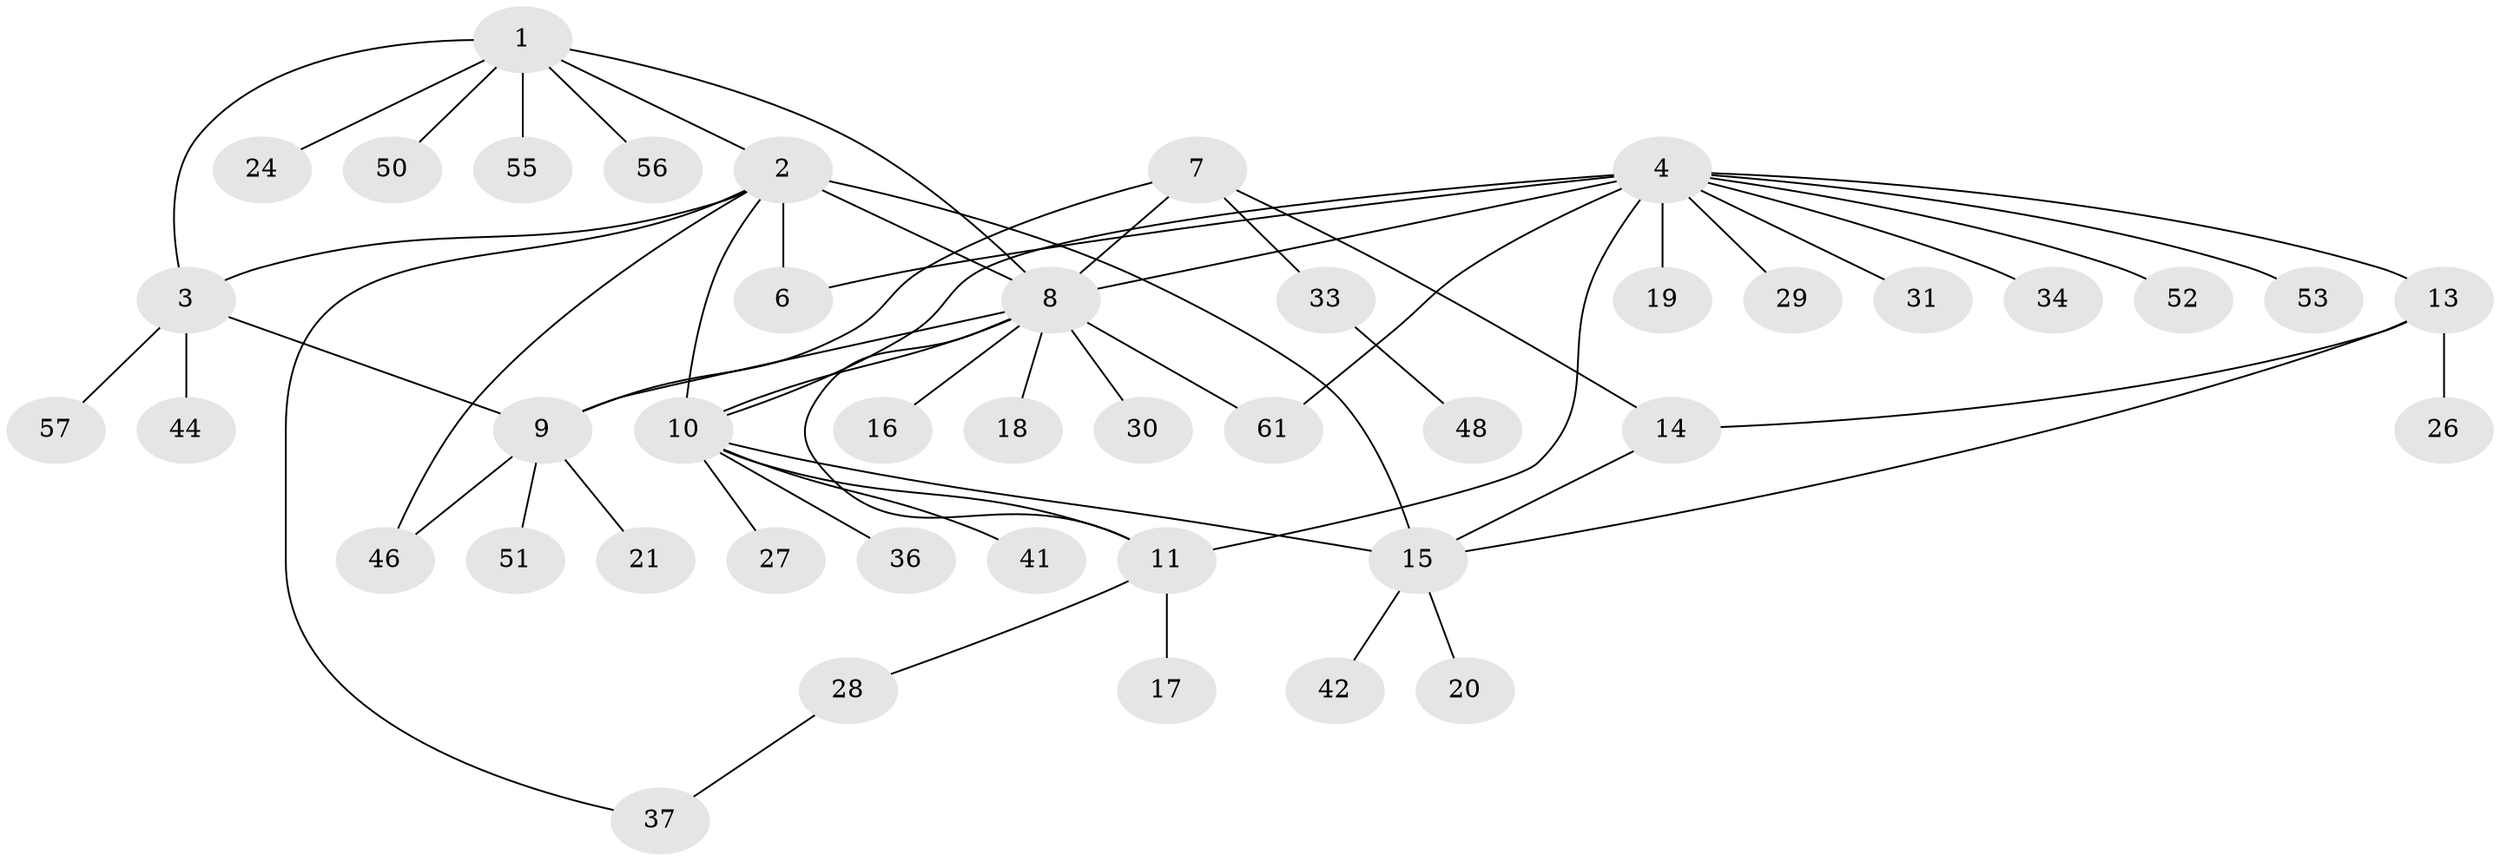 // original degree distribution, {7: 0.04918032786885246, 8: 0.03278688524590164, 6: 0.01639344262295082, 10: 0.01639344262295082, 5: 0.06557377049180328, 3: 0.01639344262295082, 4: 0.03278688524590164, 9: 0.01639344262295082, 2: 0.2459016393442623, 1: 0.5081967213114754}
// Generated by graph-tools (version 1.1) at 2025/11/02/27/25 16:11:32]
// undirected, 43 vertices, 58 edges
graph export_dot {
graph [start="1"]
  node [color=gray90,style=filled];
  1 [super="+35"];
  2 [super="+54"];
  3 [super="+49"];
  4 [super="+5"];
  6;
  7 [super="+25"];
  8 [super="+12"];
  9 [super="+45"];
  10 [super="+23"];
  11 [super="+43"];
  13 [super="+38"];
  14 [super="+32"];
  15 [super="+40"];
  16 [super="+59"];
  17;
  18;
  19;
  20 [super="+22"];
  21;
  24;
  26;
  27;
  28;
  29;
  30 [super="+39"];
  31;
  33;
  34;
  36 [super="+58"];
  37 [super="+47"];
  41;
  42;
  44;
  46;
  48;
  50;
  51;
  52;
  53;
  55;
  56 [super="+60"];
  57;
  61;
  1 -- 2;
  1 -- 3;
  1 -- 24;
  1 -- 50;
  1 -- 55;
  1 -- 56;
  1 -- 8;
  2 -- 3;
  2 -- 6;
  2 -- 15;
  2 -- 46;
  2 -- 10;
  2 -- 8;
  2 -- 37;
  3 -- 9;
  3 -- 44;
  3 -- 57;
  4 -- 6 [weight=2];
  4 -- 8;
  4 -- 10;
  4 -- 19;
  4 -- 29;
  4 -- 31;
  4 -- 34;
  4 -- 61;
  4 -- 53;
  4 -- 52;
  4 -- 13;
  4 -- 11;
  7 -- 8;
  7 -- 9;
  7 -- 14;
  7 -- 33;
  8 -- 9;
  8 -- 10;
  8 -- 11;
  8 -- 16;
  8 -- 18;
  8 -- 61;
  8 -- 30;
  9 -- 21;
  9 -- 46;
  9 -- 51;
  10 -- 11;
  10 -- 15;
  10 -- 27;
  10 -- 36;
  10 -- 41;
  11 -- 17;
  11 -- 28;
  13 -- 14;
  13 -- 15;
  13 -- 26;
  14 -- 15;
  15 -- 20;
  15 -- 42;
  28 -- 37;
  33 -- 48;
}
